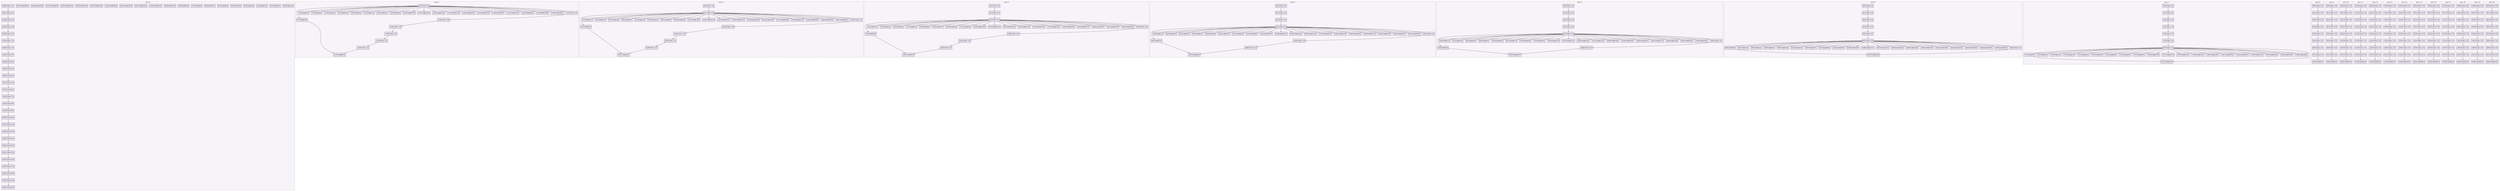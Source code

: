 digraph{node[shape=record style=filled colorscheme=purd9 fillcolor=2];subgraph cluster0{style=dashed;colorscheme=purd9;bgcolor=1;edge[arrowhead=empty];label=proc_0;0[label="0:0 0 send 1 0"];1[label="0:1 0 send 2 0"];2[label="0:2 0 send 3 0"];3[label="0:3 0 send 4 0"];4[label="0:4 0 send 5 0"];5[label="0:5 0 send 6 0"];6[label="0:6 0 send 7 0"];7[label="0:7 0 send 8 0"];8[label="0:8 0 send 9 0"];9[label="0:9 0 send 10 0"];10[label="0:10 0 send 11 0"];11[label="0:11 0 send 12 0"];12[label="0:12 0 send 13 0"];13[label="0:13 0 send 14 0"];14[label="0:14 0 send 15 0"];15[label="0:15 0 send 16 0"];16[label="0:16 0 send 17 0"];17[label="0:17 0 send 18 0"];18[label="0:18 0 send 19 0"];19[label="0:19 0 send 20 0"];20[label="0:20 0 recv -1 0"];21[label="0:21 0 recv -1 0"];22[label="0:22 0 recv -1 0"];23[label="0:23 0 recv -1 0"];24[label="0:24 0 recv -1 0"];25[label="0:25 0 recv -1 0"];26[label="0:26 0 recv -1 0"];27[label="0:27 0 recv 1 0"];28[label="0:28 0 recv 2 0"];29[label="0:29 0 recv 3 0"];30[label="0:30 0 recv 4 0"];31[label="0:31 0 recv 5 0"];32[label="0:32 0 recv 6 0"];33[label="0:33 0 recv 7 0"];34[label="0:34 0 recv 8 0"];35[label="0:35 0 recv 9 0"];36[label="0:36 0 recv 10 0"];37[label="0:37 0 recv 11 0"];38[label="0:38 0 recv 12 0"];39[label="0:39 0 recv 13 0"];40[label="0:40 0 recv 14 0"];41[label="0:41 0 recv 15 0"];42[label="0:42 0 recv 16 0"];43[label="0:43 0 recv 17 0"];44[label="0:44 0 recv 18 0"];45[label="0:45 0 recv 19 0"];46[label="0:46 0 recv 20 0"];20->21;21->22;22->23;23->24;24->25;25->26;26->27;27->28;28->29;29->30;30->31;31->32;32->33;33->34;34->35;35->36;36->37;37->38;38->39;39->40;40->41;41->42;42->43;43->44;44->45;45->46;}subgraph cluster1{style=dashed;colorscheme=purd9;bgcolor=1;edge[arrowhead=empty];label=proc_1;47[label="1:0 0 recv -1 0"];48[label="1:1 0 send 0 0"];49[label="1:2 0 send 2 0"];50[label="1:3 0 send 3 0"];51[label="1:4 0 send 4 0"];52[label="1:5 0 send 5 0"];53[label="1:6 0 send 6 0"];54[label="1:7 0 send 7 0"];55[label="1:8 0 send 8 0"];56[label="1:9 0 send 9 0"];57[label="1:10 0 send 10 0"];58[label="1:11 0 send 11 0"];59[label="1:12 0 send 12 0"];60[label="1:13 0 send 13 0"];61[label="1:14 0 send 14 0"];62[label="1:15 0 send 15 0"];63[label="1:16 0 send 16 0"];64[label="1:17 0 send 17 0"];65[label="1:18 0 send 18 0"];66[label="1:19 0 send 19 0"];67[label="1:20 0 send 20 0"];68[label="1:21 0 recv -1 0"];69[label="1:22 0 recv -1 0"];70[label="1:23 0 recv -1 0"];71[label="1:24 0 recv -1 0"];72[label="1:25 0 recv -1 0"];73[label="1:26 0 recv -1 0"];74[label="1:27 0 send 0 0"];47->48;47->49;47->50;47->51;47->52;47->53;47->54;47->55;47->56;47->57;47->58;47->59;47->60;47->61;47->62;47->63;47->64;47->65;47->66;47->67;47->68;68->69;69->70;70->71;71->72;72->73;73->74;48->74;}subgraph cluster2{style=dashed;colorscheme=purd9;bgcolor=1;edge[arrowhead=empty];label=proc_2;75[label="2:0 0 recv -1 0"];76[label="2:1 0 recv -1 0"];77[label="2:2 0 send 0 0"];78[label="2:3 0 send 1 0"];79[label="2:4 0 send 3 0"];80[label="2:5 0 send 4 0"];81[label="2:6 0 send 5 0"];82[label="2:7 0 send 6 0"];83[label="2:8 0 send 7 0"];84[label="2:9 0 send 8 0"];85[label="2:10 0 send 9 0"];86[label="2:11 0 send 10 0"];87[label="2:12 0 send 11 0"];88[label="2:13 0 send 12 0"];89[label="2:14 0 send 13 0"];90[label="2:15 0 send 14 0"];91[label="2:16 0 send 15 0"];92[label="2:17 0 send 16 0"];93[label="2:18 0 send 17 0"];94[label="2:19 0 send 18 0"];95[label="2:20 0 send 19 0"];96[label="2:21 0 send 20 0"];97[label="2:22 0 recv -1 0"];98[label="2:23 0 recv -1 0"];99[label="2:24 0 recv -1 0"];100[label="2:25 0 recv -1 0"];101[label="2:26 0 recv -1 0"];102[label="2:27 0 send 0 0"];75->76;76->77;76->78;76->79;76->80;76->81;76->82;76->83;76->84;76->85;76->86;76->87;76->88;76->89;76->90;76->91;76->92;76->93;76->94;76->95;76->96;76->97;97->98;98->99;99->100;100->101;101->102;77->102;}subgraph cluster3{style=dashed;colorscheme=purd9;bgcolor=1;edge[arrowhead=empty];label=proc_3;103[label="3:0 0 recv -1 0"];104[label="3:1 0 recv -1 0"];105[label="3:2 0 recv -1 0"];106[label="3:3 0 send 0 0"];107[label="3:4 0 send 1 0"];108[label="3:5 0 send 2 0"];109[label="3:6 0 send 4 0"];110[label="3:7 0 send 5 0"];111[label="3:8 0 send 6 0"];112[label="3:9 0 send 7 0"];113[label="3:10 0 send 8 0"];114[label="3:11 0 send 9 0"];115[label="3:12 0 send 10 0"];116[label="3:13 0 send 11 0"];117[label="3:14 0 send 12 0"];118[label="3:15 0 send 13 0"];119[label="3:16 0 send 14 0"];120[label="3:17 0 send 15 0"];121[label="3:18 0 send 16 0"];122[label="3:19 0 send 17 0"];123[label="3:20 0 send 18 0"];124[label="3:21 0 send 19 0"];125[label="3:22 0 send 20 0"];126[label="3:23 0 recv -1 0"];127[label="3:24 0 recv -1 0"];128[label="3:25 0 recv -1 0"];129[label="3:26 0 recv -1 0"];130[label="3:27 0 send 0 0"];103->104;104->105;105->106;105->107;105->108;105->109;105->110;105->111;105->112;105->113;105->114;105->115;105->116;105->117;105->118;105->119;105->120;105->121;105->122;105->123;105->124;105->125;105->126;126->127;127->128;128->129;129->130;106->130;}subgraph cluster4{style=dashed;colorscheme=purd9;bgcolor=1;edge[arrowhead=empty];label=proc_4;131[label="4:0 0 recv -1 0"];132[label="4:1 0 recv -1 0"];133[label="4:2 0 recv -1 0"];134[label="4:3 0 recv -1 0"];135[label="4:4 0 send 0 0"];136[label="4:5 0 send 1 0"];137[label="4:6 0 send 2 0"];138[label="4:7 0 send 3 0"];139[label="4:8 0 send 5 0"];140[label="4:9 0 send 6 0"];141[label="4:10 0 send 7 0"];142[label="4:11 0 send 8 0"];143[label="4:12 0 send 9 0"];144[label="4:13 0 send 10 0"];145[label="4:14 0 send 11 0"];146[label="4:15 0 send 12 0"];147[label="4:16 0 send 13 0"];148[label="4:17 0 send 14 0"];149[label="4:18 0 send 15 0"];150[label="4:19 0 send 16 0"];151[label="4:20 0 send 17 0"];152[label="4:21 0 send 18 0"];153[label="4:22 0 send 19 0"];154[label="4:23 0 send 20 0"];155[label="4:24 0 recv -1 0"];156[label="4:25 0 recv -1 0"];157[label="4:26 0 recv -1 0"];158[label="4:27 0 send 0 0"];131->132;132->133;133->134;134->135;134->136;134->137;134->138;134->139;134->140;134->141;134->142;134->143;134->144;134->145;134->146;134->147;134->148;134->149;134->150;134->151;134->152;134->153;134->154;134->155;155->156;156->157;157->158;135->158;}subgraph cluster5{style=dashed;colorscheme=purd9;bgcolor=1;edge[arrowhead=empty];label=proc_5;159[label="5:0 0 recv -1 0"];160[label="5:1 0 recv -1 0"];161[label="5:2 0 recv -1 0"];162[label="5:3 0 recv -1 0"];163[label="5:4 0 recv -1 0"];164[label="5:5 0 send 0 0"];165[label="5:6 0 send 1 0"];166[label="5:7 0 send 2 0"];167[label="5:8 0 send 3 0"];168[label="5:9 0 send 4 0"];169[label="5:10 0 send 6 0"];170[label="5:11 0 send 7 0"];171[label="5:12 0 send 8 0"];172[label="5:13 0 send 9 0"];173[label="5:14 0 send 10 0"];174[label="5:15 0 send 11 0"];175[label="5:16 0 send 12 0"];176[label="5:17 0 send 13 0"];177[label="5:18 0 send 14 0"];178[label="5:19 0 send 15 0"];179[label="5:20 0 send 16 0"];180[label="5:21 0 send 17 0"];181[label="5:22 0 send 18 0"];182[label="5:23 0 send 19 0"];183[label="5:24 0 send 20 0"];184[label="5:25 0 recv -1 0"];185[label="5:26 0 recv -1 0"];186[label="5:27 0 send 0 0"];159->160;160->161;161->162;162->163;163->164;163->165;163->166;163->167;163->168;163->169;163->170;163->171;163->172;163->173;163->174;163->175;163->176;163->177;163->178;163->179;163->180;163->181;163->182;163->183;163->184;184->185;185->186;164->186;}subgraph cluster6{style=dashed;colorscheme=purd9;bgcolor=1;edge[arrowhead=empty];label=proc_6;187[label="6:0 0 recv -1 0"];188[label="6:1 0 recv -1 0"];189[label="6:2 0 recv -1 0"];190[label="6:3 0 recv -1 0"];191[label="6:4 0 recv -1 0"];192[label="6:5 0 recv -1 0"];193[label="6:6 0 send 0 0"];194[label="6:7 0 send 1 0"];195[label="6:8 0 send 2 0"];196[label="6:9 0 send 3 0"];197[label="6:10 0 send 4 0"];198[label="6:11 0 send 5 0"];199[label="6:12 0 send 7 0"];200[label="6:13 0 send 8 0"];201[label="6:14 0 send 9 0"];202[label="6:15 0 send 10 0"];203[label="6:16 0 send 11 0"];204[label="6:17 0 send 12 0"];205[label="6:18 0 send 13 0"];206[label="6:19 0 send 14 0"];207[label="6:20 0 send 15 0"];208[label="6:21 0 send 16 0"];209[label="6:22 0 send 17 0"];210[label="6:23 0 send 18 0"];211[label="6:24 0 send 19 0"];212[label="6:25 0 send 20 0"];213[label="6:26 0 recv -1 0"];214[label="6:27 0 send 0 0"];187->188;188->189;189->190;190->191;191->192;192->193;192->194;192->195;192->196;192->197;192->198;192->199;192->200;192->201;192->202;192->203;192->204;192->205;192->206;192->207;192->208;192->209;192->210;192->211;192->212;192->213;213->214;193->214;}subgraph cluster7{style=dashed;colorscheme=purd9;bgcolor=1;edge[arrowhead=empty];label=proc_7;215[label="7:0 0 recv -1 0"];216[label="7:1 0 recv -1 0"];217[label="7:2 0 recv -1 0"];218[label="7:3 0 recv -1 0"];219[label="7:4 0 recv -1 0"];220[label="7:5 0 recv -1 0"];221[label="7:6 0 recv -1 0"];222[label="7:7 0 send 0 0"];223[label="7:8 0 send 1 0"];224[label="7:9 0 send 2 0"];225[label="7:10 0 send 3 0"];226[label="7:11 0 send 4 0"];227[label="7:12 0 send 5 0"];228[label="7:13 0 send 6 0"];229[label="7:14 0 send 8 0"];230[label="7:15 0 send 9 0"];231[label="7:16 0 send 10 0"];232[label="7:17 0 send 11 0"];233[label="7:18 0 send 12 0"];234[label="7:19 0 send 13 0"];235[label="7:20 0 send 14 0"];236[label="7:21 0 send 15 0"];237[label="7:22 0 send 16 0"];238[label="7:23 0 send 17 0"];239[label="7:24 0 send 18 0"];240[label="7:25 0 send 19 0"];241[label="7:26 0 send 20 0"];242[label="7:27 0 send 0 0"];215->216;216->217;217->218;218->219;219->220;220->221;221->222;221->223;221->224;221->225;221->226;221->227;221->228;221->229;221->230;221->231;221->232;221->233;221->234;221->235;221->236;221->237;221->238;221->239;221->240;221->241;222->242;221->242;}subgraph cluster8{style=dashed;colorscheme=purd9;bgcolor=1;edge[arrowhead=empty];label=proc_8;243[label="8:0 0 recv -1 0"];244[label="8:1 0 recv -1 0"];245[label="8:2 0 recv -1 0"];246[label="8:3 0 recv -1 0"];247[label="8:4 0 recv -1 0"];248[label="8:5 0 recv -1 0"];249[label="8:6 0 recv -1 0"];250[label="8:7 0 recv -1 0"];251[label="8:8 0 send 0 0"];243->244;244->245;245->246;246->247;247->248;248->249;249->250;250->251;}subgraph cluster9{style=dashed;colorscheme=purd9;bgcolor=1;edge[arrowhead=empty];label=proc_9;252[label="9:0 0 recv -1 0"];253[label="9:1 0 recv -1 0"];254[label="9:2 0 recv -1 0"];255[label="9:3 0 recv -1 0"];256[label="9:4 0 recv -1 0"];257[label="9:5 0 recv -1 0"];258[label="9:6 0 recv -1 0"];259[label="9:7 0 recv -1 0"];260[label="9:8 0 send 0 0"];252->253;253->254;254->255;255->256;256->257;257->258;258->259;259->260;}subgraph cluster10{style=dashed;colorscheme=purd9;bgcolor=1;edge[arrowhead=empty];label=proc_10;261[label="10:0 0 recv -1 0"];262[label="10:1 0 recv -1 0"];263[label="10:2 0 recv -1 0"];264[label="10:3 0 recv -1 0"];265[label="10:4 0 recv -1 0"];266[label="10:5 0 recv -1 0"];267[label="10:6 0 recv -1 0"];268[label="10:7 0 recv -1 0"];269[label="10:8 0 send 0 0"];261->262;262->263;263->264;264->265;265->266;266->267;267->268;268->269;}subgraph cluster11{style=dashed;colorscheme=purd9;bgcolor=1;edge[arrowhead=empty];label=proc_11;270[label="11:0 0 recv -1 0"];271[label="11:1 0 recv -1 0"];272[label="11:2 0 recv -1 0"];273[label="11:3 0 recv -1 0"];274[label="11:4 0 recv -1 0"];275[label="11:5 0 recv -1 0"];276[label="11:6 0 recv -1 0"];277[label="11:7 0 recv -1 0"];278[label="11:8 0 send 0 0"];270->271;271->272;272->273;273->274;274->275;275->276;276->277;277->278;}subgraph cluster12{style=dashed;colorscheme=purd9;bgcolor=1;edge[arrowhead=empty];label=proc_12;279[label="12:0 0 recv -1 0"];280[label="12:1 0 recv -1 0"];281[label="12:2 0 recv -1 0"];282[label="12:3 0 recv -1 0"];283[label="12:4 0 recv -1 0"];284[label="12:5 0 recv -1 0"];285[label="12:6 0 recv -1 0"];286[label="12:7 0 recv -1 0"];287[label="12:8 0 send 0 0"];279->280;280->281;281->282;282->283;283->284;284->285;285->286;286->287;}subgraph cluster13{style=dashed;colorscheme=purd9;bgcolor=1;edge[arrowhead=empty];label=proc_13;288[label="13:0 0 recv -1 0"];289[label="13:1 0 recv -1 0"];290[label="13:2 0 recv -1 0"];291[label="13:3 0 recv -1 0"];292[label="13:4 0 recv -1 0"];293[label="13:5 0 recv -1 0"];294[label="13:6 0 recv -1 0"];295[label="13:7 0 recv -1 0"];296[label="13:8 0 send 0 0"];288->289;289->290;290->291;291->292;292->293;293->294;294->295;295->296;}subgraph cluster14{style=dashed;colorscheme=purd9;bgcolor=1;edge[arrowhead=empty];label=proc_14;297[label="14:0 0 recv -1 0"];298[label="14:1 0 recv -1 0"];299[label="14:2 0 recv -1 0"];300[label="14:3 0 recv -1 0"];301[label="14:4 0 recv -1 0"];302[label="14:5 0 recv -1 0"];303[label="14:6 0 recv -1 0"];304[label="14:7 0 recv -1 0"];305[label="14:8 0 send 0 0"];297->298;298->299;299->300;300->301;301->302;302->303;303->304;304->305;}subgraph cluster15{style=dashed;colorscheme=purd9;bgcolor=1;edge[arrowhead=empty];label=proc_15;306[label="15:0 0 recv -1 0"];307[label="15:1 0 recv -1 0"];308[label="15:2 0 recv -1 0"];309[label="15:3 0 recv -1 0"];310[label="15:4 0 recv -1 0"];311[label="15:5 0 recv -1 0"];312[label="15:6 0 recv -1 0"];313[label="15:7 0 recv -1 0"];314[label="15:8 0 send 0 0"];306->307;307->308;308->309;309->310;310->311;311->312;312->313;313->314;}subgraph cluster16{style=dashed;colorscheme=purd9;bgcolor=1;edge[arrowhead=empty];label=proc_16;315[label="16:0 0 recv -1 0"];316[label="16:1 0 recv -1 0"];317[label="16:2 0 recv -1 0"];318[label="16:3 0 recv -1 0"];319[label="16:4 0 recv -1 0"];320[label="16:5 0 recv -1 0"];321[label="16:6 0 recv -1 0"];322[label="16:7 0 recv -1 0"];323[label="16:8 0 send 0 0"];315->316;316->317;317->318;318->319;319->320;320->321;321->322;322->323;}subgraph cluster17{style=dashed;colorscheme=purd9;bgcolor=1;edge[arrowhead=empty];label=proc_17;324[label="17:0 0 recv -1 0"];325[label="17:1 0 recv -1 0"];326[label="17:2 0 recv -1 0"];327[label="17:3 0 recv -1 0"];328[label="17:4 0 recv -1 0"];329[label="17:5 0 recv -1 0"];330[label="17:6 0 recv -1 0"];331[label="17:7 0 recv -1 0"];332[label="17:8 0 send 0 0"];324->325;325->326;326->327;327->328;328->329;329->330;330->331;331->332;}subgraph cluster18{style=dashed;colorscheme=purd9;bgcolor=1;edge[arrowhead=empty];label=proc_18;333[label="18:0 0 recv -1 0"];334[label="18:1 0 recv -1 0"];335[label="18:2 0 recv -1 0"];336[label="18:3 0 recv -1 0"];337[label="18:4 0 recv -1 0"];338[label="18:5 0 recv -1 0"];339[label="18:6 0 recv -1 0"];340[label="18:7 0 recv -1 0"];341[label="18:8 0 send 0 0"];333->334;334->335;335->336;336->337;337->338;338->339;339->340;340->341;}subgraph cluster19{style=dashed;colorscheme=purd9;bgcolor=1;edge[arrowhead=empty];label=proc_19;342[label="19:0 0 recv -1 0"];343[label="19:1 0 recv -1 0"];344[label="19:2 0 recv -1 0"];345[label="19:3 0 recv -1 0"];346[label="19:4 0 recv -1 0"];347[label="19:5 0 recv -1 0"];348[label="19:6 0 recv -1 0"];349[label="19:7 0 recv -1 0"];350[label="19:8 0 send 0 0"];342->343;343->344;344->345;345->346;346->347;347->348;348->349;349->350;}subgraph cluster20{style=dashed;colorscheme=purd9;bgcolor=1;edge[arrowhead=empty];label=proc_20;351[label="20:0 0 recv -1 0"];352[label="20:1 0 recv -1 0"];353[label="20:2 0 recv -1 0"];354[label="20:3 0 recv -1 0"];355[label="20:4 0 recv -1 0"];356[label="20:5 0 recv -1 0"];357[label="20:6 0 recv -1 0"];358[label="20:7 0 recv -1 0"];359[label="20:8 0 send 0 0"];351->352;352->353;353->354;354->355;355->356;356->357;357->358;358->359;}}